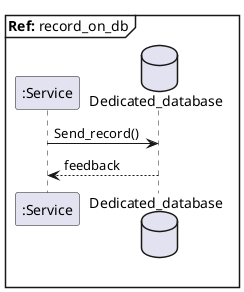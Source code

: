 @startuml ref_record_on_db
mainframe **Ref:** record_on_db
participant ":Service" as ser
Database Dedicated_database as db

ser -> db : Send_record()
ser <-- db : feedback
@enduml
